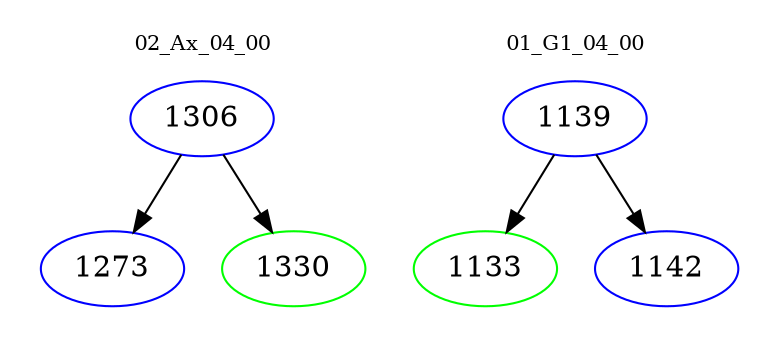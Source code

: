 digraph{
subgraph cluster_0 {
color = white
label = "02_Ax_04_00";
fontsize=10;
T0_1306 [label="1306", color="blue"]
T0_1306 -> T0_1273 [color="black"]
T0_1273 [label="1273", color="blue"]
T0_1306 -> T0_1330 [color="black"]
T0_1330 [label="1330", color="green"]
}
subgraph cluster_1 {
color = white
label = "01_G1_04_00";
fontsize=10;
T1_1139 [label="1139", color="blue"]
T1_1139 -> T1_1133 [color="black"]
T1_1133 [label="1133", color="green"]
T1_1139 -> T1_1142 [color="black"]
T1_1142 [label="1142", color="blue"]
}
}
